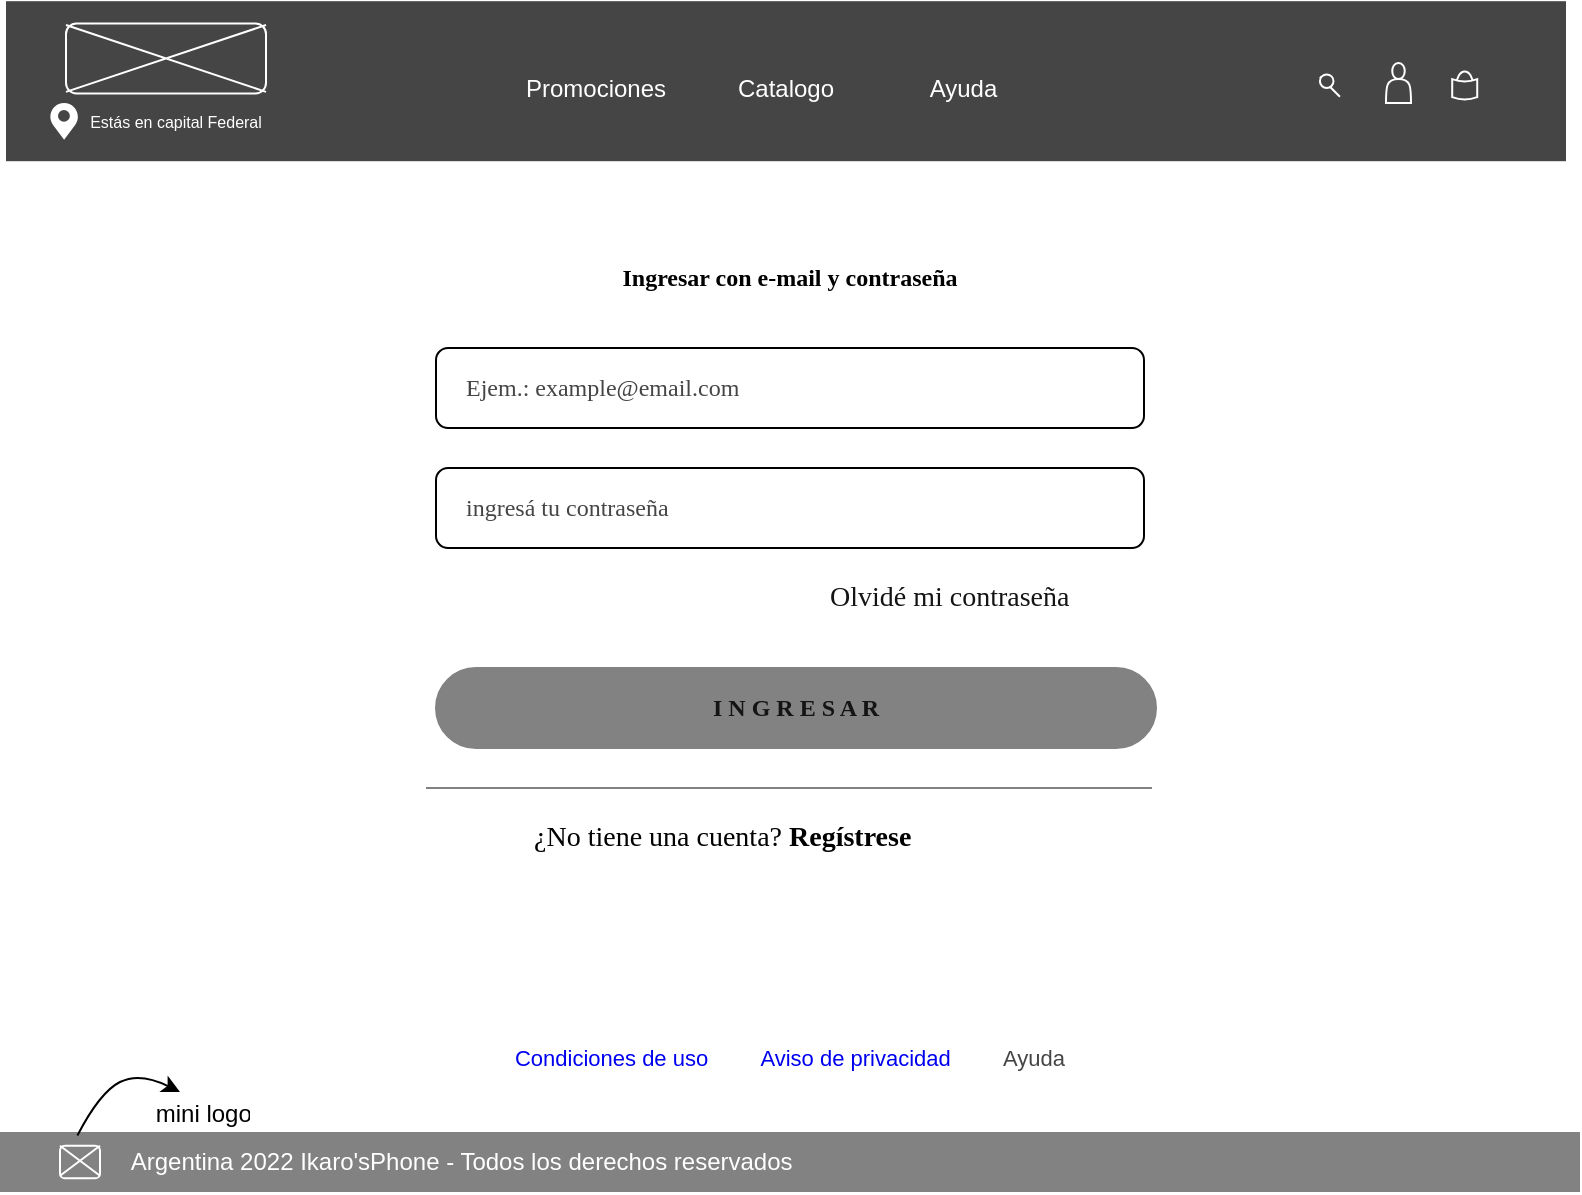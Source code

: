 <mxfile version="17.4.3" type="google"><diagram id="KUPMZGnQ3IGtyljszEOo" name="Page-1"><mxGraphModel grid="1" page="1" gridSize="10" guides="1" tooltips="1" connect="1" arrows="1" fold="1" pageScale="1" pageWidth="827" pageHeight="1169" math="0" shadow="0"><root><mxCell id="0"/><mxCell id="1" parent="0"/><mxCell id="nomOJX2QGa7Io0xMf9a3-17" value="" style="rounded=1;whiteSpace=wrap;html=1;fontFamily=Verdana;fontSize=14;" vertex="1" parent="1"><mxGeometry x="237" y="260" width="354" height="40" as="geometry"/></mxCell><mxCell id="nomOJX2QGa7Io0xMf9a3-1" value="&lt;font style=&quot;vertical-align: inherit; font-size: 12px;&quot;&gt;&lt;font style=&quot;vertical-align: inherit; font-size: 12px;&quot;&gt;&lt;font style=&quot;vertical-align: inherit; font-size: 12px;&quot;&gt;&lt;font style=&quot;vertical-align: inherit; font-size: 12px;&quot; face=&quot;Verdana&quot;&gt;&lt;b style=&quot;font-size: 12px;&quot;&gt;Ingresar con e-mail y contraseña&lt;/b&gt;&lt;/font&gt;&lt;/font&gt;&lt;/font&gt;&lt;/font&gt;" style="text;html=1;strokeColor=none;fillColor=none;align=center;verticalAlign=middle;whiteSpace=wrap;rounded=0;fontSize=12;" vertex="1" parent="1"><mxGeometry x="279" y="150" width="270" height="30" as="geometry"/></mxCell><mxCell id="nomOJX2QGa7Io0xMf9a3-2" value="" style="rounded=0;whiteSpace=wrap;html=1;fillColor=#454545;strokeColor=none;" vertex="1" parent="1"><mxGeometry x="22" y="26.6" width="780" height="80" as="geometry"/></mxCell><mxCell id="nomOJX2QGa7Io0xMf9a3-3" value="" style="rounded=1;whiteSpace=wrap;html=1;strokeColor=#FFFFFF;fillColor=#454545;gradientColor=none;strokeWidth=1;" vertex="1" parent="1"><mxGeometry x="52" y="37.74" width="100" height="35" as="geometry"/></mxCell><mxCell id="nomOJX2QGa7Io0xMf9a3-4" value="" style="verticalLabelPosition=bottom;verticalAlign=top;html=1;shape=mxgraph.basic.drop;labelBackgroundColor=none;labelBorderColor=none;fontSize=9;fontColor=default;rotation=-180;strokeColor=none;" vertex="1" parent="1"><mxGeometry x="44.18" y="77.5" width="13.75" height="18.41" as="geometry"/></mxCell><mxCell id="nomOJX2QGa7Io0xMf9a3-5" value="" style="shape=umlDestroy;whiteSpace=wrap;html=1;strokeWidth=1;labelBackgroundColor=none;labelBorderColor=none;fontSize=33;fontColor=#FFFFFF;fillColor=none;gradientColor=none;strokeColor=#FFFFFF;perimeterSpacing=0;" vertex="1" parent="1"><mxGeometry x="52" y="38.52" width="100" height="33.43" as="geometry"/></mxCell><mxCell id="nomOJX2QGa7Io0xMf9a3-6" value="" style="endArrow=none;html=1;rounded=0;fontSize=23;fontColor=#000000;strokeColor=#FFFFFF;" edge="1" parent="1"><mxGeometry width="50" height="50" relative="1" as="geometry"><mxPoint x="678.96" y="64.37" as="sourcePoint"/><mxPoint x="678.96" y="64.37" as="targetPoint"/><Array as="points"><mxPoint x="688.96" y="74.37"/></Array></mxGeometry></mxCell><mxCell id="nomOJX2QGa7Io0xMf9a3-7" value="" style="ellipse;whiteSpace=wrap;html=1;aspect=fixed;fontSize=23;fontColor=#000000;labelBackgroundColor=#707070;labelBorderColor=default;fillColor=#454545;strokeColor=#FFFFFF;" vertex="1" parent="1"><mxGeometry x="678.96" y="63.21" width="6.79" height="6.79" as="geometry"/></mxCell><mxCell id="nomOJX2QGa7Io0xMf9a3-8" value="Promociones" style="text;align=center;verticalAlign=middle;spacingLeft=4;spacingRight=4;overflow=hidden;points=[[0,0.5],[1,0.5]];portConstraint=eastwest;rotatable=0;labelBackgroundColor=none;labelBorderColor=none;fontSize=12;fillColor=none;strokeColor=none;fontColor=#FFFFFF;" vertex="1" parent="1"><mxGeometry x="272" y="55" width="90" height="28.75" as="geometry"/></mxCell><mxCell id="nomOJX2QGa7Io0xMf9a3-9" value="Catalogo" style="text;align=center;verticalAlign=middle;spacingLeft=4;spacingRight=4;overflow=hidden;points=[[0,0.5],[1,0.5]];portConstraint=eastwest;rotatable=0;labelBackgroundColor=none;labelBorderColor=none;fontSize=12;fillColor=none;strokeColor=none;fontColor=#FFFFFF;" vertex="1" parent="1"><mxGeometry x="380.75" y="55" width="62.5" height="28.75" as="geometry"/></mxCell><mxCell id="nomOJX2QGa7Io0xMf9a3-10" value="Ayuda" style="text;align=center;verticalAlign=middle;spacingLeft=4;spacingRight=4;overflow=hidden;points=[[0,0.5],[1,0.5]];portConstraint=eastwest;rotatable=0;labelBackgroundColor=none;labelBorderColor=none;fontSize=12;fillColor=none;strokeColor=none;fontColor=#FFFFFF;" vertex="1" parent="1"><mxGeometry x="469.5" y="55.0" width="62.5" height="28.75" as="geometry"/></mxCell><mxCell id="nomOJX2QGa7Io0xMf9a3-11" value="" style="shape=actor;whiteSpace=wrap;html=1;labelBackgroundColor=none;labelBorderColor=none;fontSize=13;fontColor=#FFFFFF;strokeColor=#FFFFFF;strokeWidth=1;fillColor=#454545;" vertex="1" parent="1"><mxGeometry x="712" y="57.5" width="12.5" height="20" as="geometry"/></mxCell><mxCell id="nomOJX2QGa7Io0xMf9a3-12" value="" style="ellipse;whiteSpace=wrap;html=1;labelBackgroundColor=#828282;fontColor=#FFFFFF;strokeColor=#FFFFFF;strokeWidth=1;fillColor=#454545;rotation=-90;" vertex="1" parent="1"><mxGeometry x="744.56" y="64.38" width="13.61" height="8.36" as="geometry"/></mxCell><mxCell id="nomOJX2QGa7Io0xMf9a3-13" value="" style="shape=dataStorage;whiteSpace=wrap;html=1;fixedSize=1;labelBackgroundColor=#828282;fontColor=#FFFFFF;strokeColor=#FFFFFF;strokeWidth=1;fillColor=#454545;rotation=-90;size=1.13;" vertex="1" parent="1"><mxGeometry x="746.3" y="64.38" width="10.12" height="12.51" as="geometry"/></mxCell><mxCell id="nomOJX2QGa7Io0xMf9a3-14" value="Estás en capital Federal" style="text;strokeColor=none;fillColor=none;spacingLeft=4;spacingRight=4;overflow=hidden;rotatable=0;points=[[0,0.5],[1,0.5]];portConstraint=eastwest;fontSize=8;labelBackgroundColor=none;fontColor=#FFFFFF;" vertex="1" parent="1"><mxGeometry x="58.09" y="75.91" width="109.69" height="20" as="geometry"/></mxCell><mxCell id="nomOJX2QGa7Io0xMf9a3-15" value="" style="ellipse;whiteSpace=wrap;html=1;aspect=fixed;labelBackgroundColor=none;fontSize=17;fontColor=#454545;strokeColor=none;strokeWidth=1;fillColor=#454545;gradientColor=none;resizeWidth=1;sketch=0;verticalAlign=top;" vertex="1" parent="1"><mxGeometry x="48" y="81" width="5.93" height="5.93" as="geometry"/></mxCell><mxCell id="nomOJX2QGa7Io0xMf9a3-16" value="" style="rounded=1;whiteSpace=wrap;html=1;fontFamily=Verdana;fontSize=14;" vertex="1" parent="1"><mxGeometry x="237" y="200" width="354" height="40" as="geometry"/></mxCell><mxCell id="nomOJX2QGa7Io0xMf9a3-18" value="&lt;font color=&quot;#454545&quot;&gt;Ejem.: example@email.com&lt;/font&gt;" style="text;html=1;strokeColor=none;fillColor=none;align=left;verticalAlign=middle;whiteSpace=wrap;rounded=0;fontFamily=Verdana;fontSize=12;" vertex="1" parent="1"><mxGeometry x="250" y="205" width="243" height="30" as="geometry"/></mxCell><mxCell id="nomOJX2QGa7Io0xMf9a3-19" value="&lt;font color=&quot;#454545&quot;&gt;ingresá tu contraseña&lt;/font&gt;" style="text;html=1;strokeColor=none;fillColor=none;align=left;verticalAlign=middle;whiteSpace=wrap;rounded=0;fontFamily=Verdana;fontSize=12;" vertex="1" parent="1"><mxGeometry x="250" y="265" width="243" height="30" as="geometry"/></mxCell><mxCell id="nomOJX2QGa7Io0xMf9a3-23" value="" style="shape=image;verticalLabelPosition=bottom;labelBackgroundColor=default;verticalAlign=top;aspect=fixed;imageAspect=0;image=https://cdn-icons-png.flaticon.com/512/6866/6866733.png;" vertex="1" parent="1"><mxGeometry x="549" y="270.13" width="19.74" height="19.74" as="geometry"/></mxCell><mxCell id="nomOJX2QGa7Io0xMf9a3-24" value="&lt;a href=&quot;https://shop.samsung.com/ar/login?returnUrl=%2Far%2Faccount&quot; class=&quot;vtex-login-2-x-forgotPasswordLink link dim c-link t-small&quot; style=&quot;background-color: rgb(255 , 255 , 255) ; box-sizing: border-box ; text-decoration: none ; transition: all 0.15s ease-in 0s ; opacity: 1 ; font-size: 0.875rem ; font-weight: 400 ; text-transform: none ; letter-spacing: normal ; font-style: normal ; text-indent: 0px ; word-spacing: 0px&quot;&gt;&lt;font color=&quot;#141414&quot;&gt;Olvidé mi contraseña&lt;/font&gt;&lt;/a&gt;" style="text;whiteSpace=wrap;html=1;fontSize=12;fontFamily=Verdana;fontColor=#454545;" vertex="1" parent="1"><mxGeometry x="432.25" y="310" width="158.75" height="30" as="geometry"/></mxCell><mxCell id="nomOJX2QGa7Io0xMf9a3-25" value="&lt;b&gt;I N G R E S A R&lt;/b&gt;" style="rounded=1;whiteSpace=wrap;html=1;fontFamily=Verdana;fontSize=12;fontColor=#141414;strokeColor=#828282;fillColor=#828282;arcSize=50;" vertex="1" parent="1"><mxGeometry x="237" y="360" width="360" height="40" as="geometry"/></mxCell><mxCell id="nomOJX2QGa7Io0xMf9a3-26" value="&lt;a href=&quot;https://shop.samsung.com/ar/login?returnUrl=%2Far%2Faccount&quot; class=&quot;vtex-login-2-x-dontHaveAccount link dim c-link t-small&quot; style=&quot;background-color: rgb(255 , 255 , 255) ; box-sizing: border-box ; text-decoration: none ; transition: all 0.15s ease-in 0s ; opacity: 1 ; font-size: 0.875rem ; text-transform: none ; letter-spacing: normal ; font-style: normal ; text-indent: 0px ; word-spacing: 0px&quot;&gt;&lt;font color=&quot;#000000&quot;&gt;&lt;font style=&quot;vertical-align: inherit&quot;&gt;&lt;font style=&quot;font-weight: 400 ; vertical-align: inherit&quot;&gt;¿No tiene una cuenta? &lt;/font&gt;&lt;font style=&quot;vertical-align: inherit&quot;&gt;&lt;b&gt;Regístrese&lt;/b&gt;&lt;/font&gt;&lt;/font&gt;&lt;/font&gt;&lt;/a&gt;" style="text;whiteSpace=wrap;html=1;fontSize=12;fontFamily=Verdana;fontColor=#A1A1A1;" vertex="1" parent="1"><mxGeometry x="284" y="430" width="260" height="30" as="geometry"/></mxCell><mxCell id="nomOJX2QGa7Io0xMf9a3-28" value="" style="endArrow=none;html=1;rounded=0;fontFamily=Verdana;fontSize=12;fontColor=#828282;strokeColor=#828282;" edge="1" parent="1"><mxGeometry width="50" height="50" relative="1" as="geometry"><mxPoint x="232" y="420" as="sourcePoint"/><mxPoint x="595" y="420" as="targetPoint"/></mxGeometry></mxCell><mxCell id="UA5VFAfJIrB-YVl1R_5L-7" value="&lt;br class=&quot;Apple-interchange-newline&quot;&gt;&lt;span style=&quot;color: rgb(0 , 0 , 0) ; font-family: &amp;quot;amazon ember&amp;quot; , &amp;quot;arial&amp;quot; , sans-serif ; font-size: 11px ; font-style: normal ; font-weight: 400 ; letter-spacing: normal ; text-indent: 0px ; text-transform: none ; word-spacing: 0px ; background-color: rgb(255 , 255 , 255) ; display: inline ; float: none&quot;&gt;&amp;nbsp;&lt;/span&gt;&lt;font color=&quot;#454545&quot;&gt;&lt;a class=&quot;a-link-normal&quot; target=&quot;_blank&quot; href=&quot;https://www.amazon.com/gp/help/customer/display.html/ref=ap_desktop_footer_cou?ie=UTF8&amp;amp;nodeId=508088&quot; style=&quot;box-sizing: border-box ; text-decoration: none ; font-family: &amp;quot;amazon ember&amp;quot; , &amp;quot;arial&amp;quot; , sans-serif ; font-size: 11px ; font-style: normal ; font-weight: 400 ; letter-spacing: normal ; text-indent: 0px ; text-transform: none ; word-spacing: 0px ; background-color: rgb(255 , 255 , 255)&quot;&gt;Condiciones de uso&amp;nbsp;&lt;/a&gt;&lt;span style=&quot;font-family: &amp;quot;amazon ember&amp;quot; , &amp;quot;arial&amp;quot; , sans-serif ; font-size: 11px ; font-style: normal ; font-weight: 400 ; letter-spacing: normal ; text-indent: 0px ; text-transform: none ; word-spacing: 0px ; background-color: rgb(255 , 255 , 255) ; display: inline ; float: none&quot;&gt;&lt;/span&gt;&lt;span class=&quot;auth-footer-seperator&quot; style=&quot;box-sizing: border-box ; display: inline-block ; width: 20px ; font-family: &amp;quot;amazon ember&amp;quot; , &amp;quot;arial&amp;quot; , sans-serif ; font-size: 11px ; font-style: normal ; font-weight: 400 ; letter-spacing: normal ; text-indent: 0px ; text-transform: none ; word-spacing: 0px ; background-color: rgb(255 , 255 , 255)&quot;&gt;&lt;/span&gt;&lt;span style=&quot;font-family: &amp;quot;amazon ember&amp;quot; , &amp;quot;arial&amp;quot; , sans-serif ; font-size: 11px ; font-style: normal ; font-weight: 400 ; letter-spacing: normal ; text-indent: 0px ; text-transform: none ; word-spacing: 0px ; background-color: rgb(255 , 255 , 255) ; display: inline ; float: none&quot;&gt;&lt;span&gt;&amp;nbsp;&lt;/span&gt;&lt;/span&gt;&lt;a class=&quot;a-link-normal&quot; target=&quot;_blank&quot; href=&quot;https://www.amazon.com/gp/help/customer/display.html/ref=ap_desktop_footer_privacy_notice?ie=UTF8&amp;amp;nodeId=468496&quot; style=&quot;box-sizing: border-box ; text-decoration: none ; font-family: &amp;quot;amazon ember&amp;quot; , &amp;quot;arial&amp;quot; , sans-serif ; font-size: 11px ; font-style: normal ; font-weight: 400 ; letter-spacing: normal ; text-indent: 0px ; text-transform: none ; word-spacing: 0px ; background-color: rgb(255 , 255 , 255)&quot;&gt;Aviso de privacidad&lt;span&gt;&amp;nbsp;&lt;/span&gt;&lt;/a&gt;&lt;span style=&quot;font-family: &amp;quot;amazon ember&amp;quot; , &amp;quot;arial&amp;quot; , sans-serif ; font-size: 11px ; font-style: normal ; font-weight: 400 ; letter-spacing: normal ; text-indent: 0px ; text-transform: none ; word-spacing: 0px ; background-color: rgb(255 , 255 , 255) ; display: inline ; float: none&quot;&gt;&lt;/span&gt;&lt;span class=&quot;auth-footer-seperator&quot; style=&quot;box-sizing: border-box ; display: inline-block ; width: 20px ; font-family: &amp;quot;amazon ember&amp;quot; , &amp;quot;arial&amp;quot; , sans-serif ; font-size: 11px ; font-style: normal ; font-weight: 400 ; letter-spacing: normal ; text-indent: 0px ; text-transform: none ; word-spacing: 0px ; background-color: rgb(255 , 255 , 255)&quot;&gt;&lt;/span&gt;&lt;span style=&quot;font-family: &amp;quot;amazon ember&amp;quot; , &amp;quot;arial&amp;quot; , sans-serif ; font-size: 11px ; font-style: normal ; font-weight: 400 ; letter-spacing: normal ; text-indent: 0px ; text-transform: none ; word-spacing: 0px ; background-color: rgb(255 , 255 , 255) ; display: inline ; float: none&quot;&gt;&lt;span&gt;&amp;nbsp;&lt;/span&gt;&lt;/span&gt;&lt;/font&gt;&lt;a class=&quot;a-link-normal&quot; target=&quot;_blank&quot; href=&quot;https://www.amazon.com/help&quot; style=&quot;box-sizing: border-box ; text-decoration: none ; font-family: &amp;quot;amazon ember&amp;quot; , &amp;quot;arial&amp;quot; , sans-serif ; font-size: 11px ; font-style: normal ; font-weight: 400 ; letter-spacing: normal ; text-indent: 0px ; text-transform: none ; word-spacing: 0px ; background-color: rgb(255 , 255 , 255)&quot;&gt;&lt;font color=&quot;#454545&quot;&gt;Ayuda&lt;/font&gt;&lt;font color=&quot;#000000&quot;&gt;&amp;nbsp;&lt;/font&gt;&lt;/a&gt;" style="text;whiteSpace=wrap;html=1;fontSize=12;fontFamily=Verdana;fontColor=#454545;align=center;" vertex="1" parent="1"><mxGeometry x="259" y="527" width="310" height="40" as="geometry"/></mxCell><mxCell id="UA5VFAfJIrB-YVl1R_5L-8" value="&lt;div&gt;&lt;span&gt;&amp;nbsp; &amp;nbsp; &amp;nbsp; &amp;nbsp; &amp;nbsp; &amp;nbsp; &amp;nbsp; &amp;nbsp; &amp;nbsp; &amp;nbsp;Argentina 2022 Ikaro'sPhone - Todos los derechos reservados&amp;nbsp; &amp;nbsp; &amp;nbsp; &amp;nbsp; &amp;nbsp; &amp;nbsp; &amp;nbsp;&lt;/span&gt;&lt;/div&gt;" style="text;html=1;strokeColor=none;fillColor=#828282;align=left;verticalAlign=middle;whiteSpace=wrap;rounded=0;fontColor=#FFFFFF;" vertex="1" parent="1"><mxGeometry x="19" y="592" width="790" height="30" as="geometry"/></mxCell><mxCell id="UA5VFAfJIrB-YVl1R_5L-9" value="" style="rounded=1;whiteSpace=wrap;html=1;labelBackgroundColor=#454545;fillColor=#828282;strokeColor=#FFFFFF;" vertex="1" parent="1"><mxGeometry x="49" y="598.88" width="20" height="16.25" as="geometry"/></mxCell><mxCell id="UA5VFAfJIrB-YVl1R_5L-10" value="" style="shape=umlDestroy;whiteSpace=wrap;html=1;strokeWidth=1;strokeColor=#FFFFFF;" vertex="1" parent="1"><mxGeometry x="49" y="598.88" width="20" height="15" as="geometry"/></mxCell><mxCell id="UA5VFAfJIrB-YVl1R_5L-11" value="" style="curved=1;endArrow=classic;html=1;rounded=0;exitX=0.049;exitY=0.057;exitDx=0;exitDy=0;exitPerimeter=0;" edge="1" parent="1" source="UA5VFAfJIrB-YVl1R_5L-8"><mxGeometry width="50" height="50" relative="1" as="geometry"><mxPoint x="129" y="582" as="sourcePoint"/><mxPoint x="109" y="572" as="targetPoint"/><Array as="points"><mxPoint x="69" y="572"/><mxPoint x="89" y="562"/></Array></mxGeometry></mxCell><mxCell id="UA5VFAfJIrB-YVl1R_5L-12" value="mini logo" style="text;strokeColor=none;fillColor=none;spacingLeft=4;spacingRight=4;overflow=hidden;rotatable=0;points=[[0,0.5],[1,0.5]];portConstraint=eastwest;fontSize=12;" vertex="1" parent="1"><mxGeometry x="90.88" y="568.88" width="58.12" height="23.12" as="geometry"/></mxCell></root></mxGraphModel></diagram></mxfile>